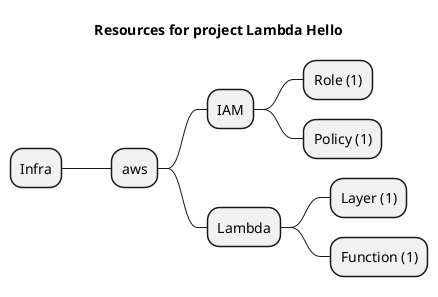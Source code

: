 @startmindmap
title Resources for project Lambda Hello
skinparam monochrome true
+ Infra
++ aws
+++ IAM
++++ Role (1)
++++ Policy (1)
+++ Lambda
++++ Layer (1)
++++ Function (1)
@endmindmap